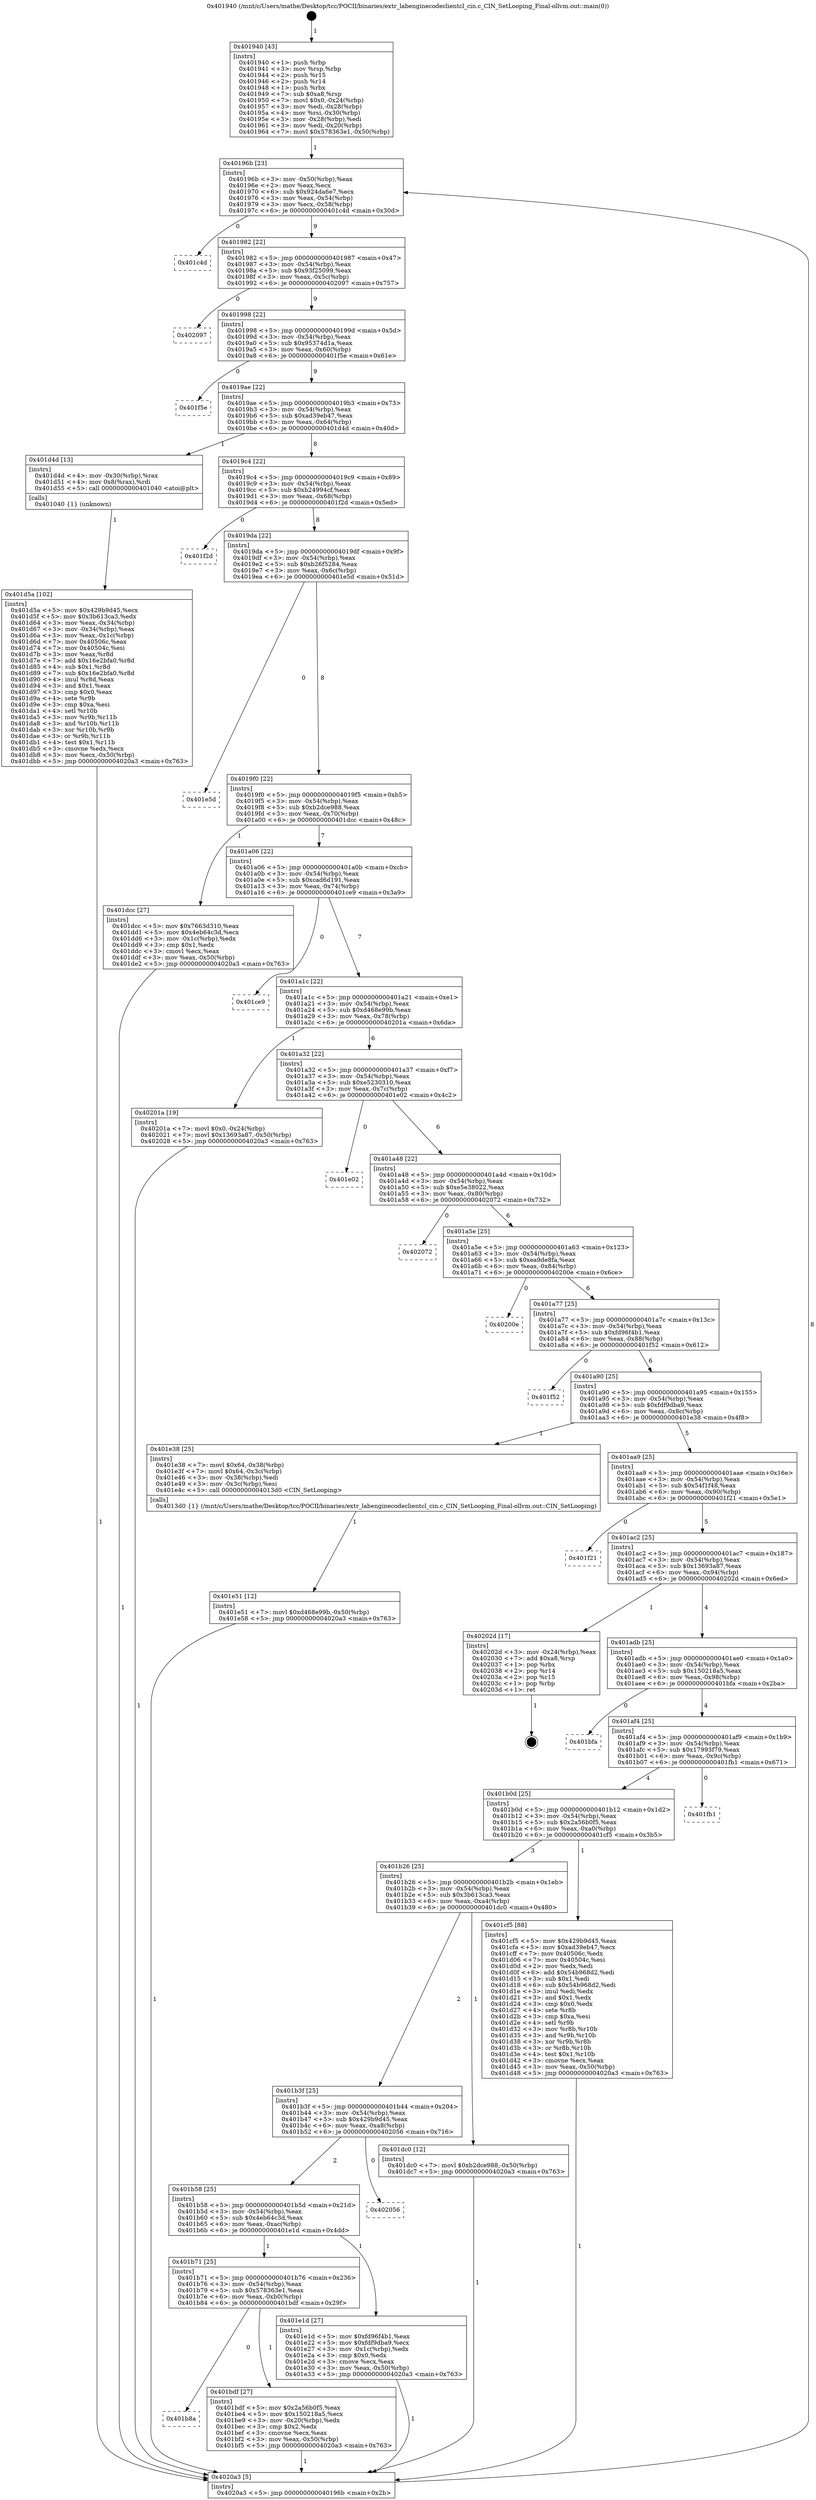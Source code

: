 digraph "0x401940" {
  label = "0x401940 (/mnt/c/Users/mathe/Desktop/tcc/POCII/binaries/extr_labenginecodeclientcl_cin.c_CIN_SetLooping_Final-ollvm.out::main(0))"
  labelloc = "t"
  node[shape=record]

  Entry [label="",width=0.3,height=0.3,shape=circle,fillcolor=black,style=filled]
  "0x40196b" [label="{
     0x40196b [23]\l
     | [instrs]\l
     &nbsp;&nbsp;0x40196b \<+3\>: mov -0x50(%rbp),%eax\l
     &nbsp;&nbsp;0x40196e \<+2\>: mov %eax,%ecx\l
     &nbsp;&nbsp;0x401970 \<+6\>: sub $0x924da6e7,%ecx\l
     &nbsp;&nbsp;0x401976 \<+3\>: mov %eax,-0x54(%rbp)\l
     &nbsp;&nbsp;0x401979 \<+3\>: mov %ecx,-0x58(%rbp)\l
     &nbsp;&nbsp;0x40197c \<+6\>: je 0000000000401c4d \<main+0x30d\>\l
  }"]
  "0x401c4d" [label="{
     0x401c4d\l
  }", style=dashed]
  "0x401982" [label="{
     0x401982 [22]\l
     | [instrs]\l
     &nbsp;&nbsp;0x401982 \<+5\>: jmp 0000000000401987 \<main+0x47\>\l
     &nbsp;&nbsp;0x401987 \<+3\>: mov -0x54(%rbp),%eax\l
     &nbsp;&nbsp;0x40198a \<+5\>: sub $0x93f25099,%eax\l
     &nbsp;&nbsp;0x40198f \<+3\>: mov %eax,-0x5c(%rbp)\l
     &nbsp;&nbsp;0x401992 \<+6\>: je 0000000000402097 \<main+0x757\>\l
  }"]
  Exit [label="",width=0.3,height=0.3,shape=circle,fillcolor=black,style=filled,peripheries=2]
  "0x402097" [label="{
     0x402097\l
  }", style=dashed]
  "0x401998" [label="{
     0x401998 [22]\l
     | [instrs]\l
     &nbsp;&nbsp;0x401998 \<+5\>: jmp 000000000040199d \<main+0x5d\>\l
     &nbsp;&nbsp;0x40199d \<+3\>: mov -0x54(%rbp),%eax\l
     &nbsp;&nbsp;0x4019a0 \<+5\>: sub $0x95374d1a,%eax\l
     &nbsp;&nbsp;0x4019a5 \<+3\>: mov %eax,-0x60(%rbp)\l
     &nbsp;&nbsp;0x4019a8 \<+6\>: je 0000000000401f5e \<main+0x61e\>\l
  }"]
  "0x401e51" [label="{
     0x401e51 [12]\l
     | [instrs]\l
     &nbsp;&nbsp;0x401e51 \<+7\>: movl $0xd468e99b,-0x50(%rbp)\l
     &nbsp;&nbsp;0x401e58 \<+5\>: jmp 00000000004020a3 \<main+0x763\>\l
  }"]
  "0x401f5e" [label="{
     0x401f5e\l
  }", style=dashed]
  "0x4019ae" [label="{
     0x4019ae [22]\l
     | [instrs]\l
     &nbsp;&nbsp;0x4019ae \<+5\>: jmp 00000000004019b3 \<main+0x73\>\l
     &nbsp;&nbsp;0x4019b3 \<+3\>: mov -0x54(%rbp),%eax\l
     &nbsp;&nbsp;0x4019b6 \<+5\>: sub $0xad39eb47,%eax\l
     &nbsp;&nbsp;0x4019bb \<+3\>: mov %eax,-0x64(%rbp)\l
     &nbsp;&nbsp;0x4019be \<+6\>: je 0000000000401d4d \<main+0x40d\>\l
  }"]
  "0x401d5a" [label="{
     0x401d5a [102]\l
     | [instrs]\l
     &nbsp;&nbsp;0x401d5a \<+5\>: mov $0x429b9d45,%ecx\l
     &nbsp;&nbsp;0x401d5f \<+5\>: mov $0x3b613ca3,%edx\l
     &nbsp;&nbsp;0x401d64 \<+3\>: mov %eax,-0x34(%rbp)\l
     &nbsp;&nbsp;0x401d67 \<+3\>: mov -0x34(%rbp),%eax\l
     &nbsp;&nbsp;0x401d6a \<+3\>: mov %eax,-0x1c(%rbp)\l
     &nbsp;&nbsp;0x401d6d \<+7\>: mov 0x40506c,%eax\l
     &nbsp;&nbsp;0x401d74 \<+7\>: mov 0x40504c,%esi\l
     &nbsp;&nbsp;0x401d7b \<+3\>: mov %eax,%r8d\l
     &nbsp;&nbsp;0x401d7e \<+7\>: add $0x16e2bfa0,%r8d\l
     &nbsp;&nbsp;0x401d85 \<+4\>: sub $0x1,%r8d\l
     &nbsp;&nbsp;0x401d89 \<+7\>: sub $0x16e2bfa0,%r8d\l
     &nbsp;&nbsp;0x401d90 \<+4\>: imul %r8d,%eax\l
     &nbsp;&nbsp;0x401d94 \<+3\>: and $0x1,%eax\l
     &nbsp;&nbsp;0x401d97 \<+3\>: cmp $0x0,%eax\l
     &nbsp;&nbsp;0x401d9a \<+4\>: sete %r9b\l
     &nbsp;&nbsp;0x401d9e \<+3\>: cmp $0xa,%esi\l
     &nbsp;&nbsp;0x401da1 \<+4\>: setl %r10b\l
     &nbsp;&nbsp;0x401da5 \<+3\>: mov %r9b,%r11b\l
     &nbsp;&nbsp;0x401da8 \<+3\>: and %r10b,%r11b\l
     &nbsp;&nbsp;0x401dab \<+3\>: xor %r10b,%r9b\l
     &nbsp;&nbsp;0x401dae \<+3\>: or %r9b,%r11b\l
     &nbsp;&nbsp;0x401db1 \<+4\>: test $0x1,%r11b\l
     &nbsp;&nbsp;0x401db5 \<+3\>: cmovne %edx,%ecx\l
     &nbsp;&nbsp;0x401db8 \<+3\>: mov %ecx,-0x50(%rbp)\l
     &nbsp;&nbsp;0x401dbb \<+5\>: jmp 00000000004020a3 \<main+0x763\>\l
  }"]
  "0x401d4d" [label="{
     0x401d4d [13]\l
     | [instrs]\l
     &nbsp;&nbsp;0x401d4d \<+4\>: mov -0x30(%rbp),%rax\l
     &nbsp;&nbsp;0x401d51 \<+4\>: mov 0x8(%rax),%rdi\l
     &nbsp;&nbsp;0x401d55 \<+5\>: call 0000000000401040 \<atoi@plt\>\l
     | [calls]\l
     &nbsp;&nbsp;0x401040 \{1\} (unknown)\l
  }"]
  "0x4019c4" [label="{
     0x4019c4 [22]\l
     | [instrs]\l
     &nbsp;&nbsp;0x4019c4 \<+5\>: jmp 00000000004019c9 \<main+0x89\>\l
     &nbsp;&nbsp;0x4019c9 \<+3\>: mov -0x54(%rbp),%eax\l
     &nbsp;&nbsp;0x4019cc \<+5\>: sub $0xb24994cf,%eax\l
     &nbsp;&nbsp;0x4019d1 \<+3\>: mov %eax,-0x68(%rbp)\l
     &nbsp;&nbsp;0x4019d4 \<+6\>: je 0000000000401f2d \<main+0x5ed\>\l
  }"]
  "0x401940" [label="{
     0x401940 [43]\l
     | [instrs]\l
     &nbsp;&nbsp;0x401940 \<+1\>: push %rbp\l
     &nbsp;&nbsp;0x401941 \<+3\>: mov %rsp,%rbp\l
     &nbsp;&nbsp;0x401944 \<+2\>: push %r15\l
     &nbsp;&nbsp;0x401946 \<+2\>: push %r14\l
     &nbsp;&nbsp;0x401948 \<+1\>: push %rbx\l
     &nbsp;&nbsp;0x401949 \<+7\>: sub $0xa8,%rsp\l
     &nbsp;&nbsp;0x401950 \<+7\>: movl $0x0,-0x24(%rbp)\l
     &nbsp;&nbsp;0x401957 \<+3\>: mov %edi,-0x28(%rbp)\l
     &nbsp;&nbsp;0x40195a \<+4\>: mov %rsi,-0x30(%rbp)\l
     &nbsp;&nbsp;0x40195e \<+3\>: mov -0x28(%rbp),%edi\l
     &nbsp;&nbsp;0x401961 \<+3\>: mov %edi,-0x20(%rbp)\l
     &nbsp;&nbsp;0x401964 \<+7\>: movl $0x578363e1,-0x50(%rbp)\l
  }"]
  "0x401f2d" [label="{
     0x401f2d\l
  }", style=dashed]
  "0x4019da" [label="{
     0x4019da [22]\l
     | [instrs]\l
     &nbsp;&nbsp;0x4019da \<+5\>: jmp 00000000004019df \<main+0x9f\>\l
     &nbsp;&nbsp;0x4019df \<+3\>: mov -0x54(%rbp),%eax\l
     &nbsp;&nbsp;0x4019e2 \<+5\>: sub $0xb26f5284,%eax\l
     &nbsp;&nbsp;0x4019e7 \<+3\>: mov %eax,-0x6c(%rbp)\l
     &nbsp;&nbsp;0x4019ea \<+6\>: je 0000000000401e5d \<main+0x51d\>\l
  }"]
  "0x4020a3" [label="{
     0x4020a3 [5]\l
     | [instrs]\l
     &nbsp;&nbsp;0x4020a3 \<+5\>: jmp 000000000040196b \<main+0x2b\>\l
  }"]
  "0x401e5d" [label="{
     0x401e5d\l
  }", style=dashed]
  "0x4019f0" [label="{
     0x4019f0 [22]\l
     | [instrs]\l
     &nbsp;&nbsp;0x4019f0 \<+5\>: jmp 00000000004019f5 \<main+0xb5\>\l
     &nbsp;&nbsp;0x4019f5 \<+3\>: mov -0x54(%rbp),%eax\l
     &nbsp;&nbsp;0x4019f8 \<+5\>: sub $0xb2dce988,%eax\l
     &nbsp;&nbsp;0x4019fd \<+3\>: mov %eax,-0x70(%rbp)\l
     &nbsp;&nbsp;0x401a00 \<+6\>: je 0000000000401dcc \<main+0x48c\>\l
  }"]
  "0x401b8a" [label="{
     0x401b8a\l
  }", style=dashed]
  "0x401dcc" [label="{
     0x401dcc [27]\l
     | [instrs]\l
     &nbsp;&nbsp;0x401dcc \<+5\>: mov $0x7663d310,%eax\l
     &nbsp;&nbsp;0x401dd1 \<+5\>: mov $0x4eb64c3d,%ecx\l
     &nbsp;&nbsp;0x401dd6 \<+3\>: mov -0x1c(%rbp),%edx\l
     &nbsp;&nbsp;0x401dd9 \<+3\>: cmp $0x1,%edx\l
     &nbsp;&nbsp;0x401ddc \<+3\>: cmovl %ecx,%eax\l
     &nbsp;&nbsp;0x401ddf \<+3\>: mov %eax,-0x50(%rbp)\l
     &nbsp;&nbsp;0x401de2 \<+5\>: jmp 00000000004020a3 \<main+0x763\>\l
  }"]
  "0x401a06" [label="{
     0x401a06 [22]\l
     | [instrs]\l
     &nbsp;&nbsp;0x401a06 \<+5\>: jmp 0000000000401a0b \<main+0xcb\>\l
     &nbsp;&nbsp;0x401a0b \<+3\>: mov -0x54(%rbp),%eax\l
     &nbsp;&nbsp;0x401a0e \<+5\>: sub $0xcad6d191,%eax\l
     &nbsp;&nbsp;0x401a13 \<+3\>: mov %eax,-0x74(%rbp)\l
     &nbsp;&nbsp;0x401a16 \<+6\>: je 0000000000401ce9 \<main+0x3a9\>\l
  }"]
  "0x401bdf" [label="{
     0x401bdf [27]\l
     | [instrs]\l
     &nbsp;&nbsp;0x401bdf \<+5\>: mov $0x2a56b0f5,%eax\l
     &nbsp;&nbsp;0x401be4 \<+5\>: mov $0x150218a5,%ecx\l
     &nbsp;&nbsp;0x401be9 \<+3\>: mov -0x20(%rbp),%edx\l
     &nbsp;&nbsp;0x401bec \<+3\>: cmp $0x2,%edx\l
     &nbsp;&nbsp;0x401bef \<+3\>: cmovne %ecx,%eax\l
     &nbsp;&nbsp;0x401bf2 \<+3\>: mov %eax,-0x50(%rbp)\l
     &nbsp;&nbsp;0x401bf5 \<+5\>: jmp 00000000004020a3 \<main+0x763\>\l
  }"]
  "0x401ce9" [label="{
     0x401ce9\l
  }", style=dashed]
  "0x401a1c" [label="{
     0x401a1c [22]\l
     | [instrs]\l
     &nbsp;&nbsp;0x401a1c \<+5\>: jmp 0000000000401a21 \<main+0xe1\>\l
     &nbsp;&nbsp;0x401a21 \<+3\>: mov -0x54(%rbp),%eax\l
     &nbsp;&nbsp;0x401a24 \<+5\>: sub $0xd468e99b,%eax\l
     &nbsp;&nbsp;0x401a29 \<+3\>: mov %eax,-0x78(%rbp)\l
     &nbsp;&nbsp;0x401a2c \<+6\>: je 000000000040201a \<main+0x6da\>\l
  }"]
  "0x401b71" [label="{
     0x401b71 [25]\l
     | [instrs]\l
     &nbsp;&nbsp;0x401b71 \<+5\>: jmp 0000000000401b76 \<main+0x236\>\l
     &nbsp;&nbsp;0x401b76 \<+3\>: mov -0x54(%rbp),%eax\l
     &nbsp;&nbsp;0x401b79 \<+5\>: sub $0x578363e1,%eax\l
     &nbsp;&nbsp;0x401b7e \<+6\>: mov %eax,-0xb0(%rbp)\l
     &nbsp;&nbsp;0x401b84 \<+6\>: je 0000000000401bdf \<main+0x29f\>\l
  }"]
  "0x40201a" [label="{
     0x40201a [19]\l
     | [instrs]\l
     &nbsp;&nbsp;0x40201a \<+7\>: movl $0x0,-0x24(%rbp)\l
     &nbsp;&nbsp;0x402021 \<+7\>: movl $0x13693a87,-0x50(%rbp)\l
     &nbsp;&nbsp;0x402028 \<+5\>: jmp 00000000004020a3 \<main+0x763\>\l
  }"]
  "0x401a32" [label="{
     0x401a32 [22]\l
     | [instrs]\l
     &nbsp;&nbsp;0x401a32 \<+5\>: jmp 0000000000401a37 \<main+0xf7\>\l
     &nbsp;&nbsp;0x401a37 \<+3\>: mov -0x54(%rbp),%eax\l
     &nbsp;&nbsp;0x401a3a \<+5\>: sub $0xe5230310,%eax\l
     &nbsp;&nbsp;0x401a3f \<+3\>: mov %eax,-0x7c(%rbp)\l
     &nbsp;&nbsp;0x401a42 \<+6\>: je 0000000000401e02 \<main+0x4c2\>\l
  }"]
  "0x401e1d" [label="{
     0x401e1d [27]\l
     | [instrs]\l
     &nbsp;&nbsp;0x401e1d \<+5\>: mov $0xfd96f4b1,%eax\l
     &nbsp;&nbsp;0x401e22 \<+5\>: mov $0xfdf9dba9,%ecx\l
     &nbsp;&nbsp;0x401e27 \<+3\>: mov -0x1c(%rbp),%edx\l
     &nbsp;&nbsp;0x401e2a \<+3\>: cmp $0x0,%edx\l
     &nbsp;&nbsp;0x401e2d \<+3\>: cmove %ecx,%eax\l
     &nbsp;&nbsp;0x401e30 \<+3\>: mov %eax,-0x50(%rbp)\l
     &nbsp;&nbsp;0x401e33 \<+5\>: jmp 00000000004020a3 \<main+0x763\>\l
  }"]
  "0x401e02" [label="{
     0x401e02\l
  }", style=dashed]
  "0x401a48" [label="{
     0x401a48 [22]\l
     | [instrs]\l
     &nbsp;&nbsp;0x401a48 \<+5\>: jmp 0000000000401a4d \<main+0x10d\>\l
     &nbsp;&nbsp;0x401a4d \<+3\>: mov -0x54(%rbp),%eax\l
     &nbsp;&nbsp;0x401a50 \<+5\>: sub $0xe5e38022,%eax\l
     &nbsp;&nbsp;0x401a55 \<+3\>: mov %eax,-0x80(%rbp)\l
     &nbsp;&nbsp;0x401a58 \<+6\>: je 0000000000402072 \<main+0x732\>\l
  }"]
  "0x401b58" [label="{
     0x401b58 [25]\l
     | [instrs]\l
     &nbsp;&nbsp;0x401b58 \<+5\>: jmp 0000000000401b5d \<main+0x21d\>\l
     &nbsp;&nbsp;0x401b5d \<+3\>: mov -0x54(%rbp),%eax\l
     &nbsp;&nbsp;0x401b60 \<+5\>: sub $0x4eb64c3d,%eax\l
     &nbsp;&nbsp;0x401b65 \<+6\>: mov %eax,-0xac(%rbp)\l
     &nbsp;&nbsp;0x401b6b \<+6\>: je 0000000000401e1d \<main+0x4dd\>\l
  }"]
  "0x402072" [label="{
     0x402072\l
  }", style=dashed]
  "0x401a5e" [label="{
     0x401a5e [25]\l
     | [instrs]\l
     &nbsp;&nbsp;0x401a5e \<+5\>: jmp 0000000000401a63 \<main+0x123\>\l
     &nbsp;&nbsp;0x401a63 \<+3\>: mov -0x54(%rbp),%eax\l
     &nbsp;&nbsp;0x401a66 \<+5\>: sub $0xea9de8fa,%eax\l
     &nbsp;&nbsp;0x401a6b \<+6\>: mov %eax,-0x84(%rbp)\l
     &nbsp;&nbsp;0x401a71 \<+6\>: je 000000000040200e \<main+0x6ce\>\l
  }"]
  "0x402056" [label="{
     0x402056\l
  }", style=dashed]
  "0x40200e" [label="{
     0x40200e\l
  }", style=dashed]
  "0x401a77" [label="{
     0x401a77 [25]\l
     | [instrs]\l
     &nbsp;&nbsp;0x401a77 \<+5\>: jmp 0000000000401a7c \<main+0x13c\>\l
     &nbsp;&nbsp;0x401a7c \<+3\>: mov -0x54(%rbp),%eax\l
     &nbsp;&nbsp;0x401a7f \<+5\>: sub $0xfd96f4b1,%eax\l
     &nbsp;&nbsp;0x401a84 \<+6\>: mov %eax,-0x88(%rbp)\l
     &nbsp;&nbsp;0x401a8a \<+6\>: je 0000000000401f52 \<main+0x612\>\l
  }"]
  "0x401b3f" [label="{
     0x401b3f [25]\l
     | [instrs]\l
     &nbsp;&nbsp;0x401b3f \<+5\>: jmp 0000000000401b44 \<main+0x204\>\l
     &nbsp;&nbsp;0x401b44 \<+3\>: mov -0x54(%rbp),%eax\l
     &nbsp;&nbsp;0x401b47 \<+5\>: sub $0x429b9d45,%eax\l
     &nbsp;&nbsp;0x401b4c \<+6\>: mov %eax,-0xa8(%rbp)\l
     &nbsp;&nbsp;0x401b52 \<+6\>: je 0000000000402056 \<main+0x716\>\l
  }"]
  "0x401f52" [label="{
     0x401f52\l
  }", style=dashed]
  "0x401a90" [label="{
     0x401a90 [25]\l
     | [instrs]\l
     &nbsp;&nbsp;0x401a90 \<+5\>: jmp 0000000000401a95 \<main+0x155\>\l
     &nbsp;&nbsp;0x401a95 \<+3\>: mov -0x54(%rbp),%eax\l
     &nbsp;&nbsp;0x401a98 \<+5\>: sub $0xfdf9dba9,%eax\l
     &nbsp;&nbsp;0x401a9d \<+6\>: mov %eax,-0x8c(%rbp)\l
     &nbsp;&nbsp;0x401aa3 \<+6\>: je 0000000000401e38 \<main+0x4f8\>\l
  }"]
  "0x401dc0" [label="{
     0x401dc0 [12]\l
     | [instrs]\l
     &nbsp;&nbsp;0x401dc0 \<+7\>: movl $0xb2dce988,-0x50(%rbp)\l
     &nbsp;&nbsp;0x401dc7 \<+5\>: jmp 00000000004020a3 \<main+0x763\>\l
  }"]
  "0x401e38" [label="{
     0x401e38 [25]\l
     | [instrs]\l
     &nbsp;&nbsp;0x401e38 \<+7\>: movl $0x64,-0x38(%rbp)\l
     &nbsp;&nbsp;0x401e3f \<+7\>: movl $0x64,-0x3c(%rbp)\l
     &nbsp;&nbsp;0x401e46 \<+3\>: mov -0x38(%rbp),%edi\l
     &nbsp;&nbsp;0x401e49 \<+3\>: mov -0x3c(%rbp),%esi\l
     &nbsp;&nbsp;0x401e4c \<+5\>: call 00000000004013d0 \<CIN_SetLooping\>\l
     | [calls]\l
     &nbsp;&nbsp;0x4013d0 \{1\} (/mnt/c/Users/mathe/Desktop/tcc/POCII/binaries/extr_labenginecodeclientcl_cin.c_CIN_SetLooping_Final-ollvm.out::CIN_SetLooping)\l
  }"]
  "0x401aa9" [label="{
     0x401aa9 [25]\l
     | [instrs]\l
     &nbsp;&nbsp;0x401aa9 \<+5\>: jmp 0000000000401aae \<main+0x16e\>\l
     &nbsp;&nbsp;0x401aae \<+3\>: mov -0x54(%rbp),%eax\l
     &nbsp;&nbsp;0x401ab1 \<+5\>: sub $0x54f1f48,%eax\l
     &nbsp;&nbsp;0x401ab6 \<+6\>: mov %eax,-0x90(%rbp)\l
     &nbsp;&nbsp;0x401abc \<+6\>: je 0000000000401f21 \<main+0x5e1\>\l
  }"]
  "0x401b26" [label="{
     0x401b26 [25]\l
     | [instrs]\l
     &nbsp;&nbsp;0x401b26 \<+5\>: jmp 0000000000401b2b \<main+0x1eb\>\l
     &nbsp;&nbsp;0x401b2b \<+3\>: mov -0x54(%rbp),%eax\l
     &nbsp;&nbsp;0x401b2e \<+5\>: sub $0x3b613ca3,%eax\l
     &nbsp;&nbsp;0x401b33 \<+6\>: mov %eax,-0xa4(%rbp)\l
     &nbsp;&nbsp;0x401b39 \<+6\>: je 0000000000401dc0 \<main+0x480\>\l
  }"]
  "0x401f21" [label="{
     0x401f21\l
  }", style=dashed]
  "0x401ac2" [label="{
     0x401ac2 [25]\l
     | [instrs]\l
     &nbsp;&nbsp;0x401ac2 \<+5\>: jmp 0000000000401ac7 \<main+0x187\>\l
     &nbsp;&nbsp;0x401ac7 \<+3\>: mov -0x54(%rbp),%eax\l
     &nbsp;&nbsp;0x401aca \<+5\>: sub $0x13693a87,%eax\l
     &nbsp;&nbsp;0x401acf \<+6\>: mov %eax,-0x94(%rbp)\l
     &nbsp;&nbsp;0x401ad5 \<+6\>: je 000000000040202d \<main+0x6ed\>\l
  }"]
  "0x401cf5" [label="{
     0x401cf5 [88]\l
     | [instrs]\l
     &nbsp;&nbsp;0x401cf5 \<+5\>: mov $0x429b9d45,%eax\l
     &nbsp;&nbsp;0x401cfa \<+5\>: mov $0xad39eb47,%ecx\l
     &nbsp;&nbsp;0x401cff \<+7\>: mov 0x40506c,%edx\l
     &nbsp;&nbsp;0x401d06 \<+7\>: mov 0x40504c,%esi\l
     &nbsp;&nbsp;0x401d0d \<+2\>: mov %edx,%edi\l
     &nbsp;&nbsp;0x401d0f \<+6\>: add $0x54b968d2,%edi\l
     &nbsp;&nbsp;0x401d15 \<+3\>: sub $0x1,%edi\l
     &nbsp;&nbsp;0x401d18 \<+6\>: sub $0x54b968d2,%edi\l
     &nbsp;&nbsp;0x401d1e \<+3\>: imul %edi,%edx\l
     &nbsp;&nbsp;0x401d21 \<+3\>: and $0x1,%edx\l
     &nbsp;&nbsp;0x401d24 \<+3\>: cmp $0x0,%edx\l
     &nbsp;&nbsp;0x401d27 \<+4\>: sete %r8b\l
     &nbsp;&nbsp;0x401d2b \<+3\>: cmp $0xa,%esi\l
     &nbsp;&nbsp;0x401d2e \<+4\>: setl %r9b\l
     &nbsp;&nbsp;0x401d32 \<+3\>: mov %r8b,%r10b\l
     &nbsp;&nbsp;0x401d35 \<+3\>: and %r9b,%r10b\l
     &nbsp;&nbsp;0x401d38 \<+3\>: xor %r9b,%r8b\l
     &nbsp;&nbsp;0x401d3b \<+3\>: or %r8b,%r10b\l
     &nbsp;&nbsp;0x401d3e \<+4\>: test $0x1,%r10b\l
     &nbsp;&nbsp;0x401d42 \<+3\>: cmovne %ecx,%eax\l
     &nbsp;&nbsp;0x401d45 \<+3\>: mov %eax,-0x50(%rbp)\l
     &nbsp;&nbsp;0x401d48 \<+5\>: jmp 00000000004020a3 \<main+0x763\>\l
  }"]
  "0x40202d" [label="{
     0x40202d [17]\l
     | [instrs]\l
     &nbsp;&nbsp;0x40202d \<+3\>: mov -0x24(%rbp),%eax\l
     &nbsp;&nbsp;0x402030 \<+7\>: add $0xa8,%rsp\l
     &nbsp;&nbsp;0x402037 \<+1\>: pop %rbx\l
     &nbsp;&nbsp;0x402038 \<+2\>: pop %r14\l
     &nbsp;&nbsp;0x40203a \<+2\>: pop %r15\l
     &nbsp;&nbsp;0x40203c \<+1\>: pop %rbp\l
     &nbsp;&nbsp;0x40203d \<+1\>: ret\l
  }"]
  "0x401adb" [label="{
     0x401adb [25]\l
     | [instrs]\l
     &nbsp;&nbsp;0x401adb \<+5\>: jmp 0000000000401ae0 \<main+0x1a0\>\l
     &nbsp;&nbsp;0x401ae0 \<+3\>: mov -0x54(%rbp),%eax\l
     &nbsp;&nbsp;0x401ae3 \<+5\>: sub $0x150218a5,%eax\l
     &nbsp;&nbsp;0x401ae8 \<+6\>: mov %eax,-0x98(%rbp)\l
     &nbsp;&nbsp;0x401aee \<+6\>: je 0000000000401bfa \<main+0x2ba\>\l
  }"]
  "0x401b0d" [label="{
     0x401b0d [25]\l
     | [instrs]\l
     &nbsp;&nbsp;0x401b0d \<+5\>: jmp 0000000000401b12 \<main+0x1d2\>\l
     &nbsp;&nbsp;0x401b12 \<+3\>: mov -0x54(%rbp),%eax\l
     &nbsp;&nbsp;0x401b15 \<+5\>: sub $0x2a56b0f5,%eax\l
     &nbsp;&nbsp;0x401b1a \<+6\>: mov %eax,-0xa0(%rbp)\l
     &nbsp;&nbsp;0x401b20 \<+6\>: je 0000000000401cf5 \<main+0x3b5\>\l
  }"]
  "0x401bfa" [label="{
     0x401bfa\l
  }", style=dashed]
  "0x401af4" [label="{
     0x401af4 [25]\l
     | [instrs]\l
     &nbsp;&nbsp;0x401af4 \<+5\>: jmp 0000000000401af9 \<main+0x1b9\>\l
     &nbsp;&nbsp;0x401af9 \<+3\>: mov -0x54(%rbp),%eax\l
     &nbsp;&nbsp;0x401afc \<+5\>: sub $0x17993f79,%eax\l
     &nbsp;&nbsp;0x401b01 \<+6\>: mov %eax,-0x9c(%rbp)\l
     &nbsp;&nbsp;0x401b07 \<+6\>: je 0000000000401fb1 \<main+0x671\>\l
  }"]
  "0x401fb1" [label="{
     0x401fb1\l
  }", style=dashed]
  Entry -> "0x401940" [label=" 1"]
  "0x40196b" -> "0x401c4d" [label=" 0"]
  "0x40196b" -> "0x401982" [label=" 9"]
  "0x40202d" -> Exit [label=" 1"]
  "0x401982" -> "0x402097" [label=" 0"]
  "0x401982" -> "0x401998" [label=" 9"]
  "0x40201a" -> "0x4020a3" [label=" 1"]
  "0x401998" -> "0x401f5e" [label=" 0"]
  "0x401998" -> "0x4019ae" [label=" 9"]
  "0x401e51" -> "0x4020a3" [label=" 1"]
  "0x4019ae" -> "0x401d4d" [label=" 1"]
  "0x4019ae" -> "0x4019c4" [label=" 8"]
  "0x401e38" -> "0x401e51" [label=" 1"]
  "0x4019c4" -> "0x401f2d" [label=" 0"]
  "0x4019c4" -> "0x4019da" [label=" 8"]
  "0x401e1d" -> "0x4020a3" [label=" 1"]
  "0x4019da" -> "0x401e5d" [label=" 0"]
  "0x4019da" -> "0x4019f0" [label=" 8"]
  "0x401dcc" -> "0x4020a3" [label=" 1"]
  "0x4019f0" -> "0x401dcc" [label=" 1"]
  "0x4019f0" -> "0x401a06" [label=" 7"]
  "0x401dc0" -> "0x4020a3" [label=" 1"]
  "0x401a06" -> "0x401ce9" [label=" 0"]
  "0x401a06" -> "0x401a1c" [label=" 7"]
  "0x401d5a" -> "0x4020a3" [label=" 1"]
  "0x401a1c" -> "0x40201a" [label=" 1"]
  "0x401a1c" -> "0x401a32" [label=" 6"]
  "0x401cf5" -> "0x4020a3" [label=" 1"]
  "0x401a32" -> "0x401e02" [label=" 0"]
  "0x401a32" -> "0x401a48" [label=" 6"]
  "0x4020a3" -> "0x40196b" [label=" 8"]
  "0x401a48" -> "0x402072" [label=" 0"]
  "0x401a48" -> "0x401a5e" [label=" 6"]
  "0x401bdf" -> "0x4020a3" [label=" 1"]
  "0x401a5e" -> "0x40200e" [label=" 0"]
  "0x401a5e" -> "0x401a77" [label=" 6"]
  "0x401b71" -> "0x401b8a" [label=" 0"]
  "0x401a77" -> "0x401f52" [label=" 0"]
  "0x401a77" -> "0x401a90" [label=" 6"]
  "0x401d4d" -> "0x401d5a" [label=" 1"]
  "0x401a90" -> "0x401e38" [label=" 1"]
  "0x401a90" -> "0x401aa9" [label=" 5"]
  "0x401b58" -> "0x401b71" [label=" 1"]
  "0x401aa9" -> "0x401f21" [label=" 0"]
  "0x401aa9" -> "0x401ac2" [label=" 5"]
  "0x401940" -> "0x40196b" [label=" 1"]
  "0x401ac2" -> "0x40202d" [label=" 1"]
  "0x401ac2" -> "0x401adb" [label=" 4"]
  "0x401b3f" -> "0x401b58" [label=" 2"]
  "0x401adb" -> "0x401bfa" [label=" 0"]
  "0x401adb" -> "0x401af4" [label=" 4"]
  "0x401b71" -> "0x401bdf" [label=" 1"]
  "0x401af4" -> "0x401fb1" [label=" 0"]
  "0x401af4" -> "0x401b0d" [label=" 4"]
  "0x401b3f" -> "0x402056" [label=" 0"]
  "0x401b0d" -> "0x401cf5" [label=" 1"]
  "0x401b0d" -> "0x401b26" [label=" 3"]
  "0x401b58" -> "0x401e1d" [label=" 1"]
  "0x401b26" -> "0x401dc0" [label=" 1"]
  "0x401b26" -> "0x401b3f" [label=" 2"]
}
